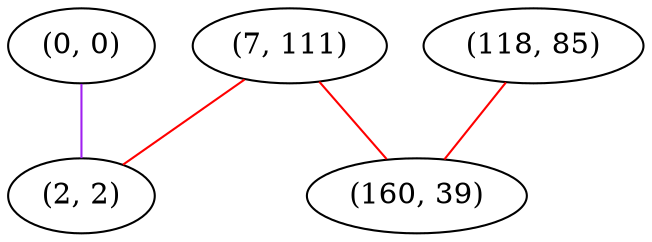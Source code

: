 graph "" {
"(0, 0)";
"(118, 85)";
"(7, 111)";
"(160, 39)";
"(2, 2)";
"(0, 0)" -- "(2, 2)"  [color=purple, key=0, weight=4];
"(118, 85)" -- "(160, 39)"  [color=red, key=0, weight=1];
"(7, 111)" -- "(160, 39)"  [color=red, key=0, weight=1];
"(7, 111)" -- "(2, 2)"  [color=red, key=0, weight=1];
}
